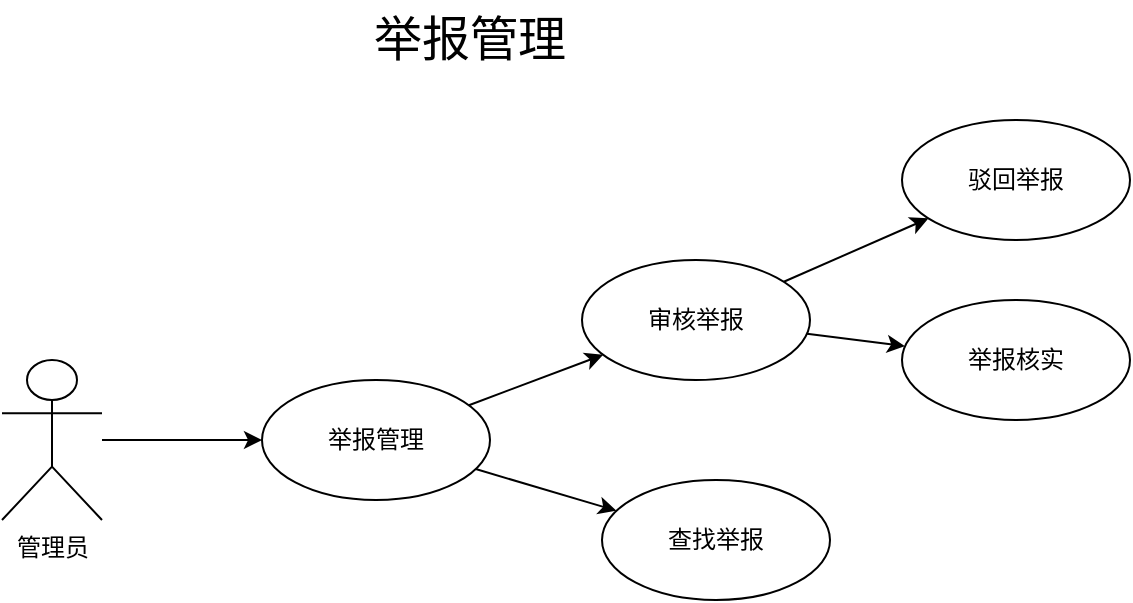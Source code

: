 <mxfile version="14.5.8" type="github">
  <diagram id="jeWwGcX7rtffmsNAbUVr" name="第 1 页">
    <mxGraphModel dx="1278" dy="548" grid="1" gridSize="10" guides="1" tooltips="1" connect="1" arrows="1" fold="1" page="1" pageScale="1" pageWidth="827" pageHeight="1169" math="0" shadow="0">
      <root>
        <mxCell id="0" />
        <mxCell id="1" parent="0" />
        <mxCell id="xexsJG2Hu-Wc7gK1tZci-7" style="edgeStyle=none;rounded=0;orthogonalLoop=1;jettySize=auto;html=1;entryX=0;entryY=0.5;entryDx=0;entryDy=0;" edge="1" parent="1" source="xexsJG2Hu-Wc7gK1tZci-2" target="xexsJG2Hu-Wc7gK1tZci-3">
          <mxGeometry relative="1" as="geometry" />
        </mxCell>
        <mxCell id="xexsJG2Hu-Wc7gK1tZci-2" value="管理员" style="shape=umlActor;verticalLabelPosition=bottom;verticalAlign=top;html=1;" vertex="1" parent="1">
          <mxGeometry x="160" y="260" width="50" height="80" as="geometry" />
        </mxCell>
        <mxCell id="xexsJG2Hu-Wc7gK1tZci-6" value="" style="edgeStyle=none;rounded=0;orthogonalLoop=1;jettySize=auto;html=1;" edge="1" parent="1" source="xexsJG2Hu-Wc7gK1tZci-3" target="xexsJG2Hu-Wc7gK1tZci-5">
          <mxGeometry relative="1" as="geometry" />
        </mxCell>
        <mxCell id="xexsJG2Hu-Wc7gK1tZci-9" value="" style="edgeStyle=none;rounded=0;orthogonalLoop=1;jettySize=auto;html=1;" edge="1" parent="1" source="xexsJG2Hu-Wc7gK1tZci-3" target="xexsJG2Hu-Wc7gK1tZci-8">
          <mxGeometry relative="1" as="geometry" />
        </mxCell>
        <mxCell id="xexsJG2Hu-Wc7gK1tZci-3" value="举报管理" style="ellipse;whiteSpace=wrap;html=1;" vertex="1" parent="1">
          <mxGeometry x="290" y="270" width="114" height="60" as="geometry" />
        </mxCell>
        <mxCell id="xexsJG2Hu-Wc7gK1tZci-13" value="" style="edgeStyle=none;rounded=0;orthogonalLoop=1;jettySize=auto;html=1;" edge="1" parent="1" source="xexsJG2Hu-Wc7gK1tZci-5" target="xexsJG2Hu-Wc7gK1tZci-12">
          <mxGeometry relative="1" as="geometry" />
        </mxCell>
        <mxCell id="xexsJG2Hu-Wc7gK1tZci-16" value="" style="edgeStyle=none;rounded=0;orthogonalLoop=1;jettySize=auto;html=1;" edge="1" parent="1" source="xexsJG2Hu-Wc7gK1tZci-5" target="xexsJG2Hu-Wc7gK1tZci-15">
          <mxGeometry relative="1" as="geometry" />
        </mxCell>
        <mxCell id="xexsJG2Hu-Wc7gK1tZci-5" value="审核举报" style="ellipse;whiteSpace=wrap;html=1;" vertex="1" parent="1">
          <mxGeometry x="450" y="210" width="114" height="60" as="geometry" />
        </mxCell>
        <mxCell id="xexsJG2Hu-Wc7gK1tZci-8" value="查找举报" style="ellipse;whiteSpace=wrap;html=1;" vertex="1" parent="1">
          <mxGeometry x="460" y="320" width="114" height="60" as="geometry" />
        </mxCell>
        <mxCell id="xexsJG2Hu-Wc7gK1tZci-12" value="驳回举报" style="ellipse;whiteSpace=wrap;html=1;" vertex="1" parent="1">
          <mxGeometry x="610" y="140" width="114" height="60" as="geometry" />
        </mxCell>
        <mxCell id="xexsJG2Hu-Wc7gK1tZci-15" value="举报核实" style="ellipse;whiteSpace=wrap;html=1;" vertex="1" parent="1">
          <mxGeometry x="610" y="230" width="114" height="60" as="geometry" />
        </mxCell>
        <mxCell id="xexsJG2Hu-Wc7gK1tZci-17" value="&lt;font style=&quot;font-size: 24px&quot;&gt;举报管理&lt;/font&gt;" style="text;html=1;strokeColor=none;fillColor=none;align=center;verticalAlign=middle;whiteSpace=wrap;rounded=0;" vertex="1" parent="1">
          <mxGeometry x="304" y="80" width="180" height="40" as="geometry" />
        </mxCell>
      </root>
    </mxGraphModel>
  </diagram>
</mxfile>
